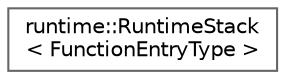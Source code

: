 digraph "Graphical Class Hierarchy"
{
 // LATEX_PDF_SIZE
  bgcolor="transparent";
  edge [fontname=Helvetica,fontsize=10,labelfontname=Helvetica,labelfontsize=10];
  node [fontname=Helvetica,fontsize=10,shape=box,height=0.2,width=0.4];
  rankdir="LR";
  Node0 [id="Node000000",label="runtime::RuntimeStack\l\< FunctionEntryType \>",height=0.2,width=0.4,color="grey40", fillcolor="white", style="filled",URL="$da/d85/classruntime_1_1RuntimeStack.html",tooltip=" "];
}
